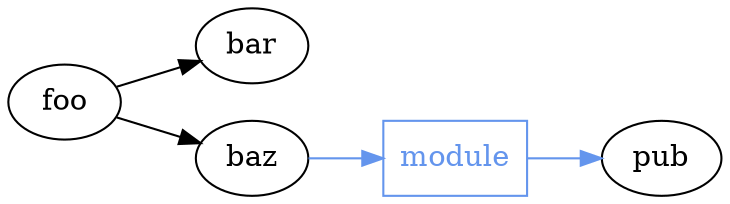 digraph G {
    rankdir = LR
    bgcolor = none
    compound = true;

    module [shape=box, color="cornflowerblue", fontcolor="cornflowerblue"]

    foo -> bar
    foo -> baz

    baz -> module [color="cornflowerblue"]
    module -> pub [color="cornflowerblue"]
}
